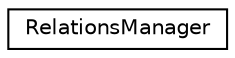 digraph "Graphical Class Hierarchy"
{
  edge [fontname="Helvetica",fontsize="10",labelfontname="Helvetica",labelfontsize="10"];
  node [fontname="Helvetica",fontsize="10",shape=record];
  rankdir="LR";
  Node1 [label="RelationsManager",height=0.2,width=0.4,color="black", fillcolor="white", style="filled",URL="$classRelationsManager.html"];
}
